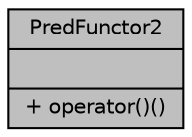 digraph "PredFunctor2"
{
 // LATEX_PDF_SIZE
  bgcolor="transparent";
  edge [fontname="Helvetica",fontsize="10",labelfontname="Helvetica",labelfontsize="10"];
  node [fontname="Helvetica",fontsize="10",shape=record];
  Node1 [label="{PredFunctor2\n||+ operator()()\l}",height=0.2,width=0.4,color="black", fillcolor="grey75", style="filled", fontcolor="black",tooltip=" "];
}
